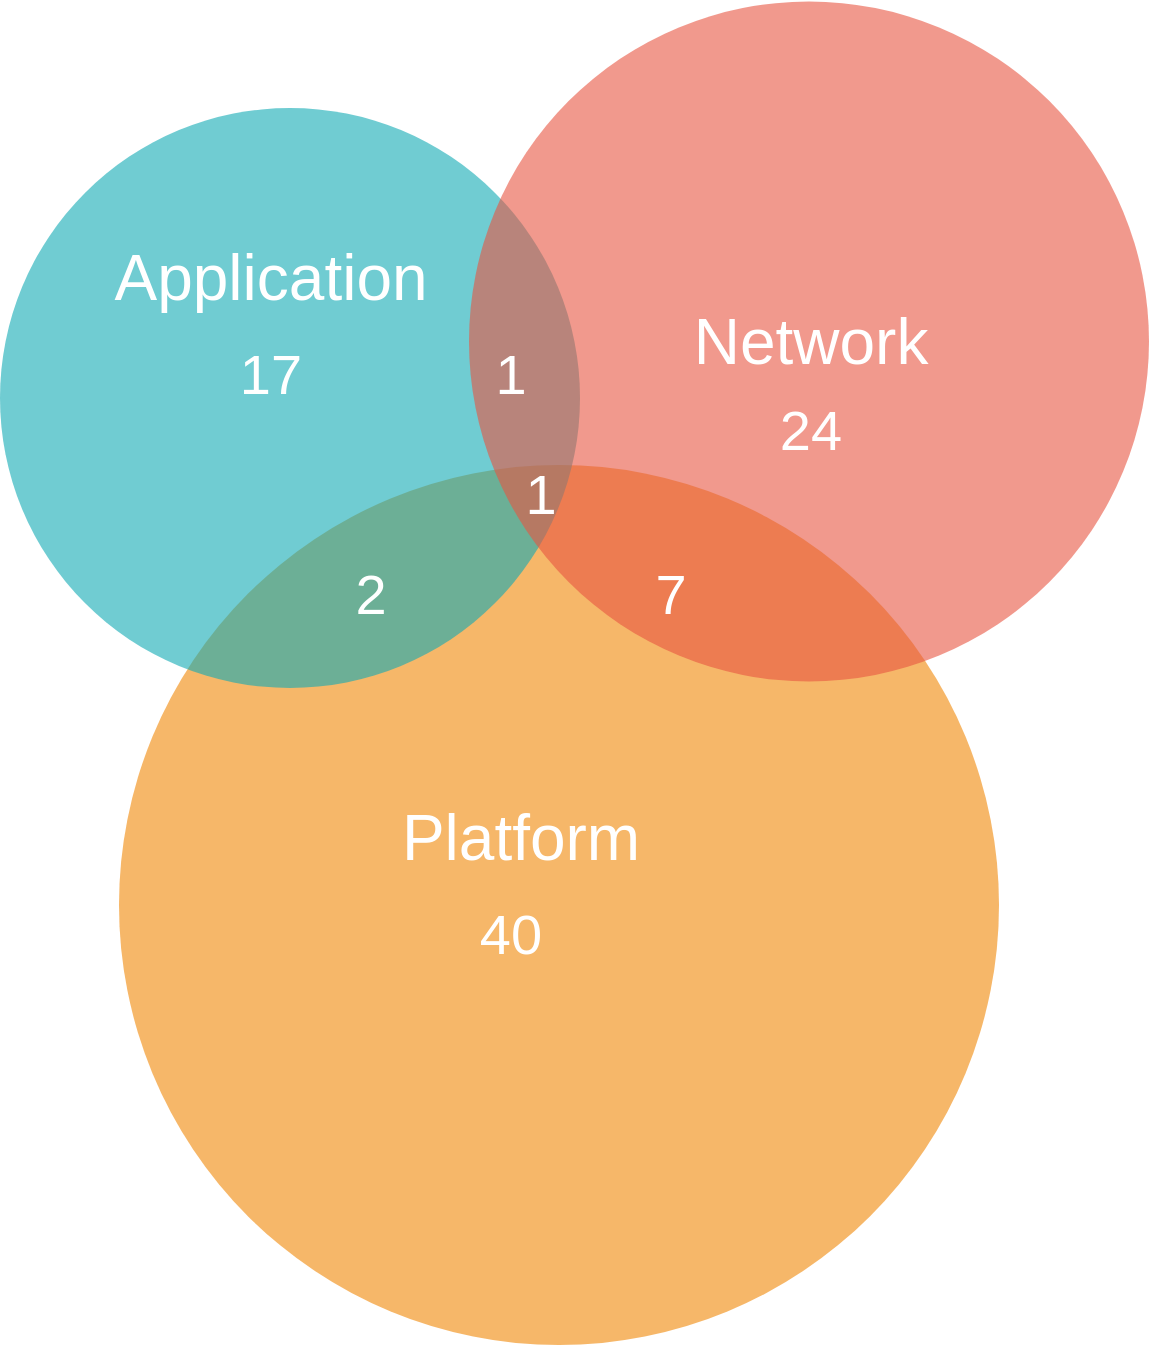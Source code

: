 <mxfile version="14.5.3" type="github">
  <diagram id="3228e29e-7158-1315-38df-8450db1d8a1d" name="Page-1">
    <mxGraphModel dx="2062" dy="1122" grid="1" gridSize="10" guides="1" tooltips="1" connect="1" arrows="1" fold="1" page="1" pageScale="1" pageWidth="1169" pageHeight="827" background="#ffffff" math="0" shadow="0">
      <root>
        <mxCell id="0" />
        <mxCell id="1" parent="0" />
        <mxCell id="21531" value="" style="ellipse;fillColor=#F08705;opacity=60;strokeColor=none;html=1;fontColor=#FFFFFF;aspect=fixed;" parent="1" vertex="1">
          <mxGeometry x="339.5" y="308.5" width="440" height="440" as="geometry" />
        </mxCell>
        <mxCell id="21532" value="" style="ellipse;fillColor=#12AAB5;opacity=60;strokeColor=none;html=1;fontColor=#FFFFFF;aspect=fixed;" parent="1" vertex="1">
          <mxGeometry x="280" y="130" width="290" height="290" as="geometry" />
        </mxCell>
        <mxCell id="21533" value="" style="ellipse;fillColor=#e85642;opacity=60;strokeColor=none;html=1;fontColor=#FFFFFF;aspect=fixed;" parent="1" vertex="1">
          <mxGeometry x="514.5" y="76.75" width="340" height="340" as="geometry" />
        </mxCell>
        <mxCell id="21534" value="&lt;font style=&quot;font-size: 32px&quot;&gt;Application&lt;/font&gt;" style="text;fontSize=24;align=center;verticalAlign=middle;html=1;fontColor=#FFFFFF;" parent="1" vertex="1">
          <mxGeometry x="320" y="180" width="190" height="70" as="geometry" />
        </mxCell>
        <mxCell id="21536" value="&lt;font style=&quot;font-size: 32px&quot;&gt;Platform&lt;/font&gt;" style="text;fontSize=24;align=center;verticalAlign=middle;html=1;fontColor=#FFFFFF;" parent="1" vertex="1">
          <mxGeometry x="444.5" y="460" width="190" height="70" as="geometry" />
        </mxCell>
        <mxCell id="21539" value="&lt;font style=&quot;font-size: 28px&quot;&gt;7&lt;/font&gt;" style="text;align=center;html=1;fontColor=#FFFFFF;fontSize=16;" parent="1" vertex="1">
          <mxGeometry x="594.5" y="350" width="40" height="40" as="geometry" />
        </mxCell>
        <mxCell id="21540" value="&lt;font style=&quot;font-size: 28px&quot;&gt;24&lt;/font&gt;" style="text;align=center;html=1;fontColor=#FFFFFF;fontSize=16;" parent="1" vertex="1">
          <mxGeometry x="664.5" y="268.25" width="40" height="40" as="geometry" />
        </mxCell>
        <mxCell id="hyes9AVPk7VusDJgzoCF-21540" value="&lt;font style=&quot;font-size: 32px&quot;&gt;Network&lt;/font&gt;" style="text;fontSize=24;align=center;verticalAlign=middle;html=1;fontColor=#FFFFFF;" parent="1" vertex="1">
          <mxGeometry x="589.5" y="211.75" width="190" height="70" as="geometry" />
        </mxCell>
        <mxCell id="hyes9AVPk7VusDJgzoCF-21541" value="&lt;font style=&quot;font-size: 28px&quot;&gt;17&lt;/font&gt;" style="text;align=center;html=1;fontColor=#FFFFFF;fontSize=16;" parent="1" vertex="1">
          <mxGeometry x="395" y="240" width="40" height="40" as="geometry" />
        </mxCell>
        <mxCell id="hyes9AVPk7VusDJgzoCF-21542" value="&lt;font style=&quot;font-size: 28px&quot;&gt;40&lt;/font&gt;" style="text;align=center;html=1;fontColor=#FFFFFF;fontSize=16;" parent="1" vertex="1">
          <mxGeometry x="514.5" y="520" width="40" height="40" as="geometry" />
        </mxCell>
        <mxCell id="hyes9AVPk7VusDJgzoCF-21543" value="&lt;font style=&quot;font-size: 28px&quot;&gt;2&lt;/font&gt;" style="text;align=center;html=1;fontColor=#FFFFFF;fontSize=16;" parent="1" vertex="1">
          <mxGeometry x="444.5" y="350" width="40" height="40" as="geometry" />
        </mxCell>
        <mxCell id="hyes9AVPk7VusDJgzoCF-21544" value="&lt;font style=&quot;font-size: 28px&quot;&gt;1&lt;/font&gt;" style="text;align=center;html=1;fontColor=#FFFFFF;fontSize=16;" parent="1" vertex="1">
          <mxGeometry x="530" y="300" width="40" height="40" as="geometry" />
        </mxCell>
        <mxCell id="hyes9AVPk7VusDJgzoCF-21545" value="&lt;font style=&quot;font-size: 28px&quot;&gt;1&lt;/font&gt;" style="text;align=center;html=1;fontColor=#FFFFFF;fontSize=16;" parent="1" vertex="1">
          <mxGeometry x="514.5" y="240" width="40" height="40" as="geometry" />
        </mxCell>
      </root>
    </mxGraphModel>
  </diagram>
</mxfile>
